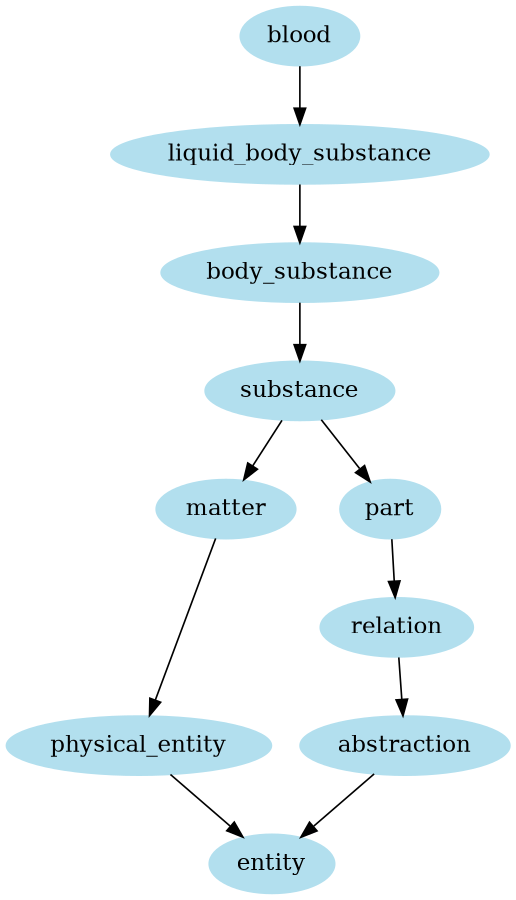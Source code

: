 digraph unix {
	node [color=lightblue2 style=filled]
	size="6,6"
	blood -> liquid_body_substance
	liquid_body_substance -> body_substance
	body_substance -> substance
	substance -> matter
	matter -> physical_entity
	physical_entity -> entity
	substance -> part
	part -> relation
	relation -> abstraction
	abstraction -> entity
}
